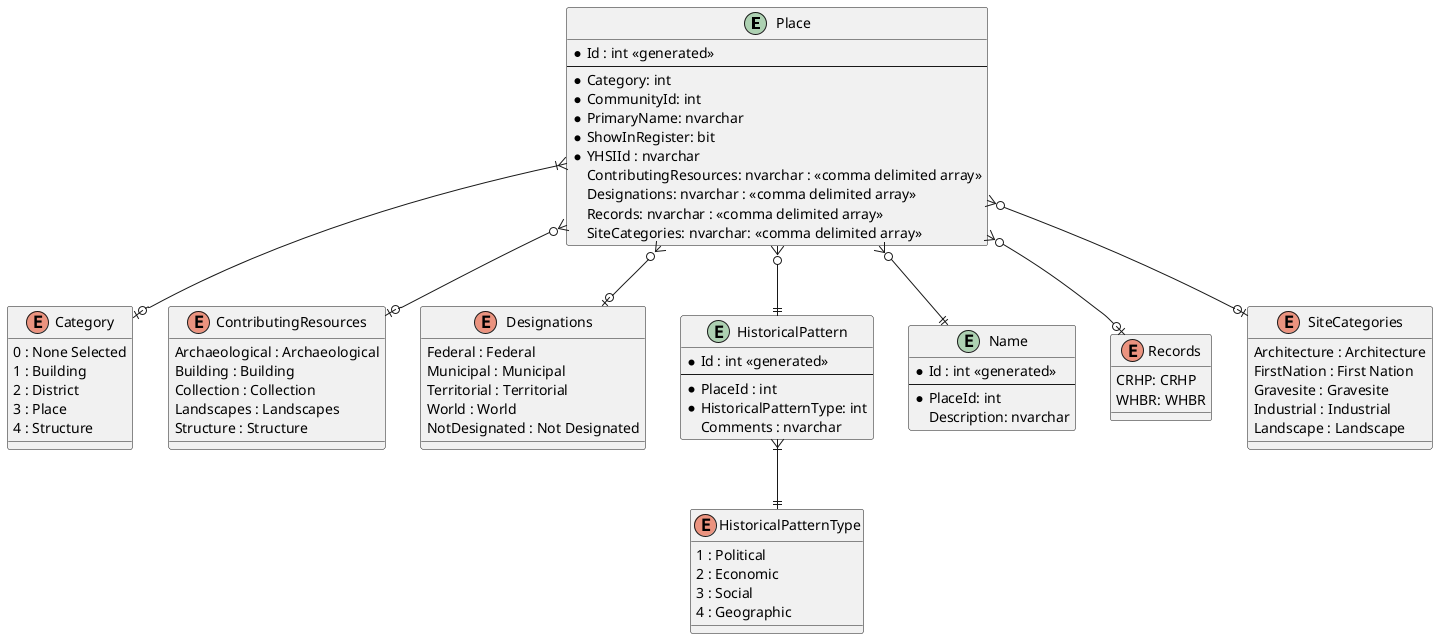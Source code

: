 @startuml

entity "Place" as place {
  * Id : int <<generated>>
  --
  * Category: int
  * CommunityId: int
  * PrimaryName: nvarchar
  * ShowInRegister: bit
  * YHSIId : nvarchar
  ContributingResources: nvarchar : <<comma delimited array>>
  Designations: nvarchar : <<comma delimited array>>
  Records: nvarchar : <<comma delimited array>>
  SiteCategories: nvarchar: <<comma delimited array>>
}

enum "Category" as category {
  0 : None Selected
  1 : Building
  2 : District
  3 : Place
  4 : Structure
}

enum "ContributingResources" as contributing_resources {
  Archaeological : Archaeological
  Building : Building
  Collection : Collection
  Landscapes : Landscapes
  Structure : Structure
}

enum "Designations" as designations {
  Federal : Federal
  Municipal : Municipal
  Territorial : Territorial
  World : World
  NotDesignated : Not Designated
}

entity "HistoricalPattern" as historical_pattern {
  * Id : int <<generated>>
  --
  * PlaceId : int
  * HistoricalPatternType: int
  Comments : nvarchar
}

enum "HistoricalPatternType" as historical_pattern_type {
  1 : Political
  2 : Economic
  3 : Social
  4 : Geographic
}

entity "Name" as name {
  * Id : int <<generated>>
  --
  * PlaceId: int
  Description: nvarchar
}

enum "Records" as records {
  CRHP: CRHP
  WHBR: WHBR
}

enum "SiteCategories" as site_categories {
  Architecture : Architecture
  FirstNation : First Nation
  Gravesite : Gravesite
  Industrial : Industrial
  Landscape : Landscape
}

place }|--o| category
place }o--o| contributing_resources
place }o--o| designations
place }o--|| historical_pattern
place }o--|| name
place }o--o| records
place }o--o| site_categories
historical_pattern }|--|| historical_pattern_type

@enduml
